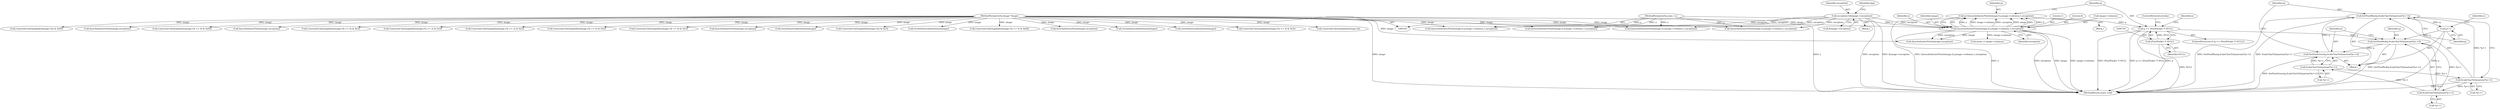 digraph "0_ImageMagick_b6ae2f9e0ab13343c0281732d479757a8e8979c7@pointer" {
"1000788" [label="(Call,SetPixelBlue(q,ScaleCharToQuantum(*p++)))"];
"1000782" [label="(Call,SetPixelGreen(q,ScaleCharToQuantum(*p++)))"];
"1000776" [label="(Call,SetPixelRed(q,ScaleCharToQuantum(*p++)))"];
"1000756" [label="(Call,q == (PixelPacket *) NULL)"];
"1000744" [label="(Call,q=QueueAuthenticPixels(image,0,y,image->columns,1,exception))"];
"1000746" [label="(Call,QueueAuthenticPixels(image,0,y,image->columns,1,exception))"];
"1000108" [label="(MethodParameterIn,Image *image)"];
"1000107" [label="(MethodParameterIn,ssize_t y)"];
"1000117" [label="(Call,exception=(&image->exception))"];
"1000758" [label="(Call,(PixelPacket *) NULL)"];
"1000794" [label="(Call,q++)"];
"1000788" [label="(Call,SetPixelBlue(q,ScaleCharToQuantum(*p++)))"];
"1000790" [label="(Call,ScaleCharToQuantum(*p++))"];
"1000784" [label="(Call,ScaleCharToQuantum(*p++))"];
"1000778" [label="(Call,ScaleCharToQuantum(*p++))"];
"1000753" [label="(Literal,1)"];
"1000761" [label="(ControlStructure,break;)"];
"1000576" [label="(Call,ConstrainColormapIndex(image,(*p >> 4) & 0x0f))"];
"1000737" [label="(Call,SyncAuthenticPixels(image,exception))"];
"1000124" [label="(Identifier,bpp)"];
"1000748" [label="(Literal,0)"];
"1000464" [label="(Call,ConstrainColormapIndex(image,(*p >> 4) & 0x3))"];
"1000803" [label="(MethodReturn,static void)"];
"1000758" [label="(Call,(PixelPacket *) NULL)"];
"1000795" [label="(Identifier,q)"];
"1000756" [label="(Call,q == (PixelPacket *) NULL)"];
"1000275" [label="(Call,QueueAuthenticPixels(image,0,y,image->columns,1,exception))"];
"1000784" [label="(Call,ScaleCharToQuantum(*p++))"];
"1000366" [label="(Call,ConstrainColormapIndex(image,(*p >> 2) & 0x3))"];
"1000499" [label="(Call,ConstrainColormapIndex(image,(*p >> 2) & 0x3))"];
"1000777" [label="(Identifier,q)"];
"1000744" [label="(Call,q=QueueAuthenticPixels(image,0,y,image->columns,1,exception))"];
"1000745" [label="(Identifier,q)"];
"1000118" [label="(Identifier,exception)"];
"1000750" [label="(Call,image->columns)"];
"1000768" [label="(Call,(ssize_t) image->columns)"];
"1000788" [label="(Call,SetPixelBlue(q,ScaleCharToQuantum(*p++)))"];
"1000125" [label="(Block,)"];
"1000314" [label="(Call,ConstrainColormapIndex(image,(*p >> 6) & 0x3))"];
"1000760" [label="(Identifier,NULL)"];
"1000757" [label="(Identifier,q)"];
"1000785" [label="(Call,*p++)"];
"1000119" [label="(Call,&image->exception)"];
"1000429" [label="(Call,ConstrainColormapIndex(image,(*p >> 6) & 0x3))"];
"1000746" [label="(Call,QueueAuthenticPixels(image,0,y,image->columns,1,exception))"];
"1000776" [label="(Call,SetPixelRed(q,ScaleCharToQuantum(*p++)))"];
"1000754" [label="(Identifier,exception)"];
"1000755" [label="(ControlStructure,if (q == (PixelPacket *) NULL))"];
"1000537" [label="(Call,QueueAuthenticPixels(image,0,y,image->columns,1,exception))"];
"1000266" [label="(Call,SyncAuthenticPixels(image,exception))"];
"1000790" [label="(Call,ScaleCharToQuantum(*p++))"];
"1000677" [label="(Call,QueueAuthenticPixels(image,0,y,image->columns,1,exception))"];
"1000695" [label="(Call,GetAuthenticIndexQueue(image))"];
"1000110" [label="(Block,)"];
"1000108" [label="(MethodParameterIn,Image *image)"];
"1000392" [label="(Call,ConstrainColormapIndex(image,(*p) & 0x3))"];
"1000130" [label="(Call,QueueAuthenticPixels(image,0,y,image->columns,1,exception))"];
"1000117" [label="(Call,exception=(&image->exception))"];
"1000783" [label="(Identifier,q)"];
"1000555" [label="(Call,GetAuthenticIndexQueue(image))"];
"1000782" [label="(Call,SetPixelGreen(q,ScaleCharToQuantum(*p++)))"];
"1000107" [label="(MethodParameterIn,ssize_t y)"];
"1000775" [label="(Block,)"];
"1000764" [label="(Identifier,x)"];
"1000749" [label="(Identifier,y)"];
"1000639" [label="(Call,ConstrainColormapIndex(image,(*p >> 4) & 0x0f))"];
"1000747" [label="(Identifier,image)"];
"1000791" [label="(Call,*p++)"];
"1000667" [label="(Call,SyncAuthenticPixels(image,exception))"];
"1000774" [label="(Identifier,x)"];
"1000794" [label="(Call,q++)"];
"1000148" [label="(Call,GetAuthenticIndexQueue(image))"];
"1000789" [label="(Identifier,q)"];
"1000293" [label="(Call,GetAuthenticIndexQueue(image))"];
"1000340" [label="(Call,ConstrainColormapIndex(image,(*p >> 4) & 0x3))"];
"1000713" [label="(Call,ConstrainColormapIndex(image,*p))"];
"1000779" [label="(Call,*p++)"];
"1000602" [label="(Call,ConstrainColormapIndex(image,(*p) & 0x0f))"];
"1000798" [label="(Call,SyncAuthenticPixels(image,exception))"];
"1000778" [label="(Call,ScaleCharToQuantum(*p++))"];
"1000527" [label="(Call,SyncAuthenticPixels(image,exception))"];
"1000788" -> "1000775"  [label="AST: "];
"1000788" -> "1000790"  [label="CFG: "];
"1000789" -> "1000788"  [label="AST: "];
"1000790" -> "1000788"  [label="AST: "];
"1000795" -> "1000788"  [label="CFG: "];
"1000788" -> "1000803"  [label="DDG: SetPixelBlue(q,ScaleCharToQuantum(*p++))"];
"1000788" -> "1000803"  [label="DDG: ScaleCharToQuantum(*p++)"];
"1000782" -> "1000788"  [label="DDG: q"];
"1000790" -> "1000788"  [label="DDG: *p++"];
"1000788" -> "1000794"  [label="DDG: q"];
"1000782" -> "1000775"  [label="AST: "];
"1000782" -> "1000784"  [label="CFG: "];
"1000783" -> "1000782"  [label="AST: "];
"1000784" -> "1000782"  [label="AST: "];
"1000789" -> "1000782"  [label="CFG: "];
"1000782" -> "1000803"  [label="DDG: SetPixelGreen(q,ScaleCharToQuantum(*p++))"];
"1000776" -> "1000782"  [label="DDG: q"];
"1000784" -> "1000782"  [label="DDG: *p++"];
"1000776" -> "1000775"  [label="AST: "];
"1000776" -> "1000778"  [label="CFG: "];
"1000777" -> "1000776"  [label="AST: "];
"1000778" -> "1000776"  [label="AST: "];
"1000783" -> "1000776"  [label="CFG: "];
"1000776" -> "1000803"  [label="DDG: SetPixelRed(q,ScaleCharToQuantum(*p++))"];
"1000756" -> "1000776"  [label="DDG: q"];
"1000794" -> "1000776"  [label="DDG: q"];
"1000778" -> "1000776"  [label="DDG: *p++"];
"1000756" -> "1000755"  [label="AST: "];
"1000756" -> "1000758"  [label="CFG: "];
"1000757" -> "1000756"  [label="AST: "];
"1000758" -> "1000756"  [label="AST: "];
"1000761" -> "1000756"  [label="CFG: "];
"1000764" -> "1000756"  [label="CFG: "];
"1000756" -> "1000803"  [label="DDG: q"];
"1000756" -> "1000803"  [label="DDG: (PixelPacket *) NULL"];
"1000756" -> "1000803"  [label="DDG: q == (PixelPacket *) NULL"];
"1000744" -> "1000756"  [label="DDG: q"];
"1000758" -> "1000756"  [label="DDG: NULL"];
"1000744" -> "1000125"  [label="AST: "];
"1000744" -> "1000746"  [label="CFG: "];
"1000745" -> "1000744"  [label="AST: "];
"1000746" -> "1000744"  [label="AST: "];
"1000757" -> "1000744"  [label="CFG: "];
"1000744" -> "1000803"  [label="DDG: QueueAuthenticPixels(image,0,y,image->columns,1,exception)"];
"1000746" -> "1000744"  [label="DDG: y"];
"1000746" -> "1000744"  [label="DDG: image->columns"];
"1000746" -> "1000744"  [label="DDG: exception"];
"1000746" -> "1000744"  [label="DDG: image"];
"1000746" -> "1000744"  [label="DDG: 1"];
"1000746" -> "1000744"  [label="DDG: 0"];
"1000746" -> "1000754"  [label="CFG: "];
"1000747" -> "1000746"  [label="AST: "];
"1000748" -> "1000746"  [label="AST: "];
"1000749" -> "1000746"  [label="AST: "];
"1000750" -> "1000746"  [label="AST: "];
"1000753" -> "1000746"  [label="AST: "];
"1000754" -> "1000746"  [label="AST: "];
"1000746" -> "1000803"  [label="DDG: exception"];
"1000746" -> "1000803"  [label="DDG: image"];
"1000746" -> "1000803"  [label="DDG: image->columns"];
"1000746" -> "1000803"  [label="DDG: y"];
"1000108" -> "1000746"  [label="DDG: image"];
"1000107" -> "1000746"  [label="DDG: y"];
"1000117" -> "1000746"  [label="DDG: exception"];
"1000746" -> "1000768"  [label="DDG: image->columns"];
"1000746" -> "1000798"  [label="DDG: image"];
"1000746" -> "1000798"  [label="DDG: exception"];
"1000108" -> "1000105"  [label="AST: "];
"1000108" -> "1000803"  [label="DDG: image"];
"1000108" -> "1000130"  [label="DDG: image"];
"1000108" -> "1000148"  [label="DDG: image"];
"1000108" -> "1000266"  [label="DDG: image"];
"1000108" -> "1000275"  [label="DDG: image"];
"1000108" -> "1000293"  [label="DDG: image"];
"1000108" -> "1000314"  [label="DDG: image"];
"1000108" -> "1000340"  [label="DDG: image"];
"1000108" -> "1000366"  [label="DDG: image"];
"1000108" -> "1000392"  [label="DDG: image"];
"1000108" -> "1000429"  [label="DDG: image"];
"1000108" -> "1000464"  [label="DDG: image"];
"1000108" -> "1000499"  [label="DDG: image"];
"1000108" -> "1000527"  [label="DDG: image"];
"1000108" -> "1000537"  [label="DDG: image"];
"1000108" -> "1000555"  [label="DDG: image"];
"1000108" -> "1000576"  [label="DDG: image"];
"1000108" -> "1000602"  [label="DDG: image"];
"1000108" -> "1000639"  [label="DDG: image"];
"1000108" -> "1000667"  [label="DDG: image"];
"1000108" -> "1000677"  [label="DDG: image"];
"1000108" -> "1000695"  [label="DDG: image"];
"1000108" -> "1000713"  [label="DDG: image"];
"1000108" -> "1000737"  [label="DDG: image"];
"1000108" -> "1000798"  [label="DDG: image"];
"1000107" -> "1000105"  [label="AST: "];
"1000107" -> "1000803"  [label="DDG: y"];
"1000107" -> "1000130"  [label="DDG: y"];
"1000107" -> "1000275"  [label="DDG: y"];
"1000107" -> "1000537"  [label="DDG: y"];
"1000107" -> "1000677"  [label="DDG: y"];
"1000117" -> "1000110"  [label="AST: "];
"1000117" -> "1000119"  [label="CFG: "];
"1000118" -> "1000117"  [label="AST: "];
"1000119" -> "1000117"  [label="AST: "];
"1000124" -> "1000117"  [label="CFG: "];
"1000117" -> "1000803"  [label="DDG: exception"];
"1000117" -> "1000803"  [label="DDG: &image->exception"];
"1000117" -> "1000130"  [label="DDG: exception"];
"1000117" -> "1000275"  [label="DDG: exception"];
"1000117" -> "1000537"  [label="DDG: exception"];
"1000117" -> "1000677"  [label="DDG: exception"];
"1000758" -> "1000760"  [label="CFG: "];
"1000759" -> "1000758"  [label="AST: "];
"1000760" -> "1000758"  [label="AST: "];
"1000758" -> "1000803"  [label="DDG: NULL"];
"1000794" -> "1000775"  [label="AST: "];
"1000794" -> "1000795"  [label="CFG: "];
"1000795" -> "1000794"  [label="AST: "];
"1000774" -> "1000794"  [label="CFG: "];
"1000794" -> "1000803"  [label="DDG: q"];
"1000790" -> "1000791"  [label="CFG: "];
"1000791" -> "1000790"  [label="AST: "];
"1000790" -> "1000803"  [label="DDG: *p++"];
"1000790" -> "1000778"  [label="DDG: *p++"];
"1000784" -> "1000790"  [label="DDG: *p++"];
"1000784" -> "1000785"  [label="CFG: "];
"1000785" -> "1000784"  [label="AST: "];
"1000778" -> "1000784"  [label="DDG: *p++"];
"1000778" -> "1000779"  [label="CFG: "];
"1000779" -> "1000778"  [label="AST: "];
}

